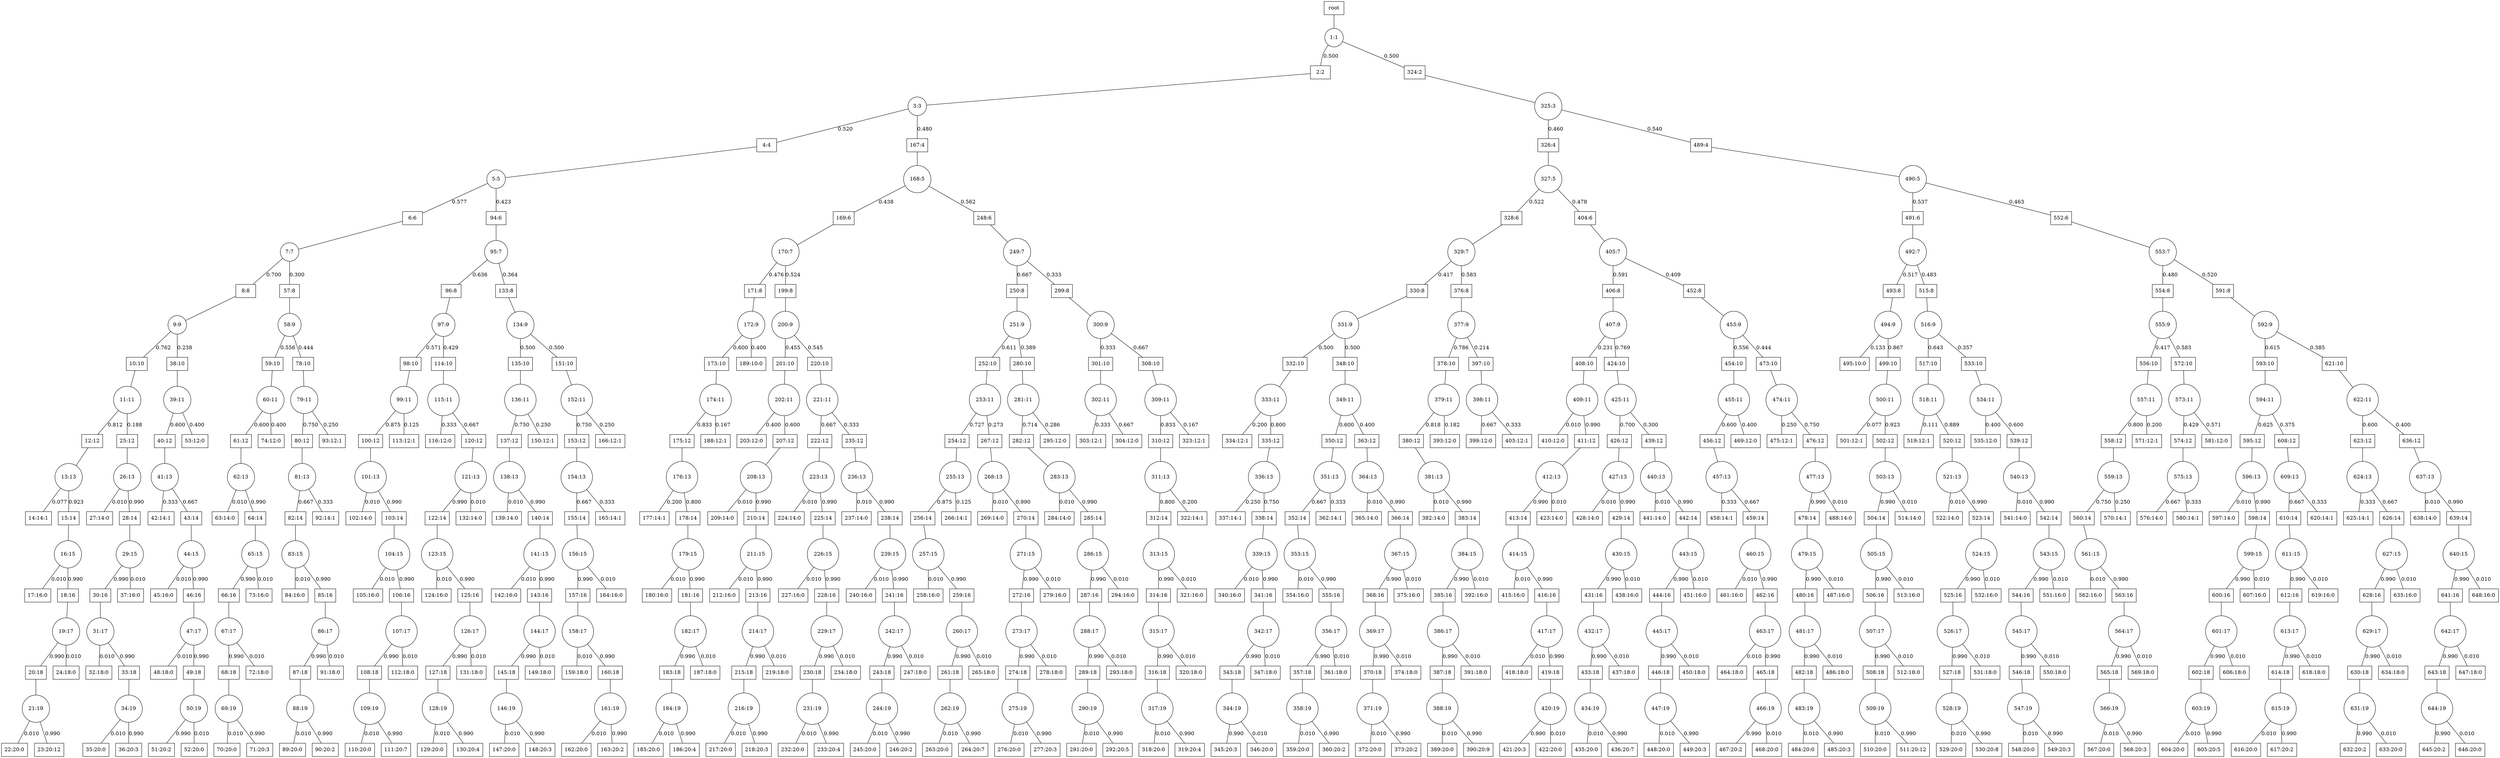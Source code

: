 graph G {
splines=true;
0 [shape=box, label = "root" ]
0--1;
1 [shape=circle, label="1:1"]
1--2[label = 0.500, labelangle=110];
2 [shape=box, label="2:2"]
2--3;
3 [shape=circle, label="3:3"]
3--4[label = 0.520, labelangle=110];
4 [shape=box, label="4:4"]
4--5;
5 [shape=circle, label="5:5"]
5--6[label = 0.577, labelangle=110];
6 [shape=box, label="6:6"]
6--7;
7 [shape=circle, label="7:7"]
7--8[label = 0.700, labelangle=110];
8 [shape=box, label="8:8"]
8--9;
9 [shape=circle, label="9:9"]
9--10[label = 0.762, labelangle=110];
10 [shape=box, label="10:10"]
10--11;
11 [shape=circle, label="11:11"]
11--12[label = 0.812, labelangle=110];
12 [shape=box, label="12:12"]
12--13;
13 [shape=circle, label="13:13"]
13--14[label = 0.077, labelangle=110];
14 [shape=box, label="14:14:1"]
13--15[label = 0.923, labelangle=110];
15 [shape=box, label="15:14"]
15--16;
16 [shape=circle, label="16:15"]
16--17[label = 0.010, labelangle=110];
17 [shape=box, label="17:16:0"]
16--18[label = 0.990, labelangle=110];
18 [shape=box, label="18:16"]
18--19;
19 [shape=circle, label="19:17"]
19--20[label = 0.990, labelangle=110];
20 [shape=box, label="20:18"]
20--21;
21 [shape=circle, label="21:19"]
21--22[label = 0.010, labelangle=110];
22 [shape=box, label="22:20:0"]
21--23[label = 0.990, labelangle=110];
23 [shape=box, label="23:20:12"]
19--24[label = 0.010, labelangle=110];
24 [shape=box, label="24:18:0"]
11--25[label = 0.188, labelangle=110];
25 [shape=box, label="25:12"]
25--26;
26 [shape=circle, label="26:13"]
26--27[label = 0.010, labelangle=110];
27 [shape=box, label="27:14:0"]
26--28[label = 0.990, labelangle=110];
28 [shape=box, label="28:14"]
28--29;
29 [shape=circle, label="29:15"]
29--30[label = 0.990, labelangle=110];
30 [shape=box, label="30:16"]
30--31;
31 [shape=circle, label="31:17"]
31--32[label = 0.010, labelangle=110];
32 [shape=box, label="32:18:0"]
31--33[label = 0.990, labelangle=110];
33 [shape=box, label="33:18"]
33--34;
34 [shape=circle, label="34:19"]
34--35[label = 0.010, labelangle=110];
35 [shape=box, label="35:20:0"]
34--36[label = 0.990, labelangle=110];
36 [shape=box, label="36:20:3"]
29--37[label = 0.010, labelangle=110];
37 [shape=box, label="37:16:0"]
9--38[label = 0.238, labelangle=110];
38 [shape=box, label="38:10"]
38--39;
39 [shape=circle, label="39:11"]
39--40[label = 0.600, labelangle=110];
40 [shape=box, label="40:12"]
40--41;
41 [shape=circle, label="41:13"]
41--42[label = 0.333, labelangle=110];
42 [shape=box, label="42:14:1"]
41--43[label = 0.667, labelangle=110];
43 [shape=box, label="43:14"]
43--44;
44 [shape=circle, label="44:15"]
44--45[label = 0.010, labelangle=110];
45 [shape=box, label="45:16:0"]
44--46[label = 0.990, labelangle=110];
46 [shape=box, label="46:16"]
46--47;
47 [shape=circle, label="47:17"]
47--48[label = 0.010, labelangle=110];
48 [shape=box, label="48:18:0"]
47--49[label = 0.990, labelangle=110];
49 [shape=box, label="49:18"]
49--50;
50 [shape=circle, label="50:19"]
50--51[label = 0.990, labelangle=110];
51 [shape=box, label="51:20:2"]
50--52[label = 0.010, labelangle=110];
52 [shape=box, label="52:20:0"]
39--53[label = 0.400, labelangle=110];
53 [shape=box, label="53:12:0"]
7--57[label = 0.300, labelangle=110];
57 [shape=box, label="57:8"]
57--58;
58 [shape=circle, label="58:9"]
58--59[label = 0.556, labelangle=110];
59 [shape=box, label="59:10"]
59--60;
60 [shape=circle, label="60:11"]
60--61[label = 0.600, labelangle=110];
61 [shape=box, label="61:12"]
61--62;
62 [shape=circle, label="62:13"]
62--63[label = 0.010, labelangle=110];
63 [shape=box, label="63:14:0"]
62--64[label = 0.990, labelangle=110];
64 [shape=box, label="64:14"]
64--65;
65 [shape=circle, label="65:15"]
65--66[label = 0.990, labelangle=110];
66 [shape=box, label="66:16"]
66--67;
67 [shape=circle, label="67:17"]
67--68[label = 0.990, labelangle=110];
68 [shape=box, label="68:18"]
68--69;
69 [shape=circle, label="69:19"]
69--70[label = 0.010, labelangle=110];
70 [shape=box, label="70:20:0"]
69--71[label = 0.990, labelangle=110];
71 [shape=box, label="71:20:3"]
67--72[label = 0.010, labelangle=110];
72 [shape=box, label="72:18:0"]
65--73[label = 0.010, labelangle=110];
73 [shape=box, label="73:16:0"]
60--74[label = 0.400, labelangle=110];
74 [shape=box, label="74:12:0"]
58--78[label = 0.444, labelangle=110];
78 [shape=box, label="78:10"]
78--79;
79 [shape=circle, label="79:11"]
79--80[label = 0.750, labelangle=110];
80 [shape=box, label="80:12"]
80--81;
81 [shape=circle, label="81:13"]
81--82[label = 0.667, labelangle=110];
82 [shape=box, label="82:14"]
82--83;
83 [shape=circle, label="83:15"]
83--84[label = 0.010, labelangle=110];
84 [shape=box, label="84:16:0"]
83--85[label = 0.990, labelangle=110];
85 [shape=box, label="85:16"]
85--86;
86 [shape=circle, label="86:17"]
86--87[label = 0.990, labelangle=110];
87 [shape=box, label="87:18"]
87--88;
88 [shape=circle, label="88:19"]
88--89[label = 0.010, labelangle=110];
89 [shape=box, label="89:20:0"]
88--90[label = 0.990, labelangle=110];
90 [shape=box, label="90:20:2"]
86--91[label = 0.010, labelangle=110];
91 [shape=box, label="91:18:0"]
81--92[label = 0.333, labelangle=110];
92 [shape=box, label="92:14:1"]
79--93[label = 0.250, labelangle=110];
93 [shape=box, label="93:12:1"]
5--94[label = 0.423, labelangle=110];
94 [shape=box, label="94:6"]
94--95;
95 [shape=circle, label="95:7"]
95--96[label = 0.636, labelangle=110];
96 [shape=box, label="96:8"]
96--97;
97 [shape=circle, label="97:9"]
97--98[label = 0.571, labelangle=110];
98 [shape=box, label="98:10"]
98--99;
99 [shape=circle, label="99:11"]
99--100[label = 0.875, labelangle=110];
100 [shape=box, label="100:12"]
100--101;
101 [shape=circle, label="101:13"]
101--102[label = 0.010, labelangle=110];
102 [shape=box, label="102:14:0"]
101--103[label = 0.990, labelangle=110];
103 [shape=box, label="103:14"]
103--104;
104 [shape=circle, label="104:15"]
104--105[label = 0.010, labelangle=110];
105 [shape=box, label="105:16:0"]
104--106[label = 0.990, labelangle=110];
106 [shape=box, label="106:16"]
106--107;
107 [shape=circle, label="107:17"]
107--108[label = 0.990, labelangle=110];
108 [shape=box, label="108:18"]
108--109;
109 [shape=circle, label="109:19"]
109--110[label = 0.010, labelangle=110];
110 [shape=box, label="110:20:0"]
109--111[label = 0.990, labelangle=110];
111 [shape=box, label="111:20:7"]
107--112[label = 0.010, labelangle=110];
112 [shape=box, label="112:18:0"]
99--113[label = 0.125, labelangle=110];
113 [shape=box, label="113:12:1"]
97--114[label = 0.429, labelangle=110];
114 [shape=box, label="114:10"]
114--115;
115 [shape=circle, label="115:11"]
115--116[label = 0.333, labelangle=110];
116 [shape=box, label="116:12:0"]
115--120[label = 0.667, labelangle=110];
120 [shape=box, label="120:12"]
120--121;
121 [shape=circle, label="121:13"]
121--122[label = 0.990, labelangle=110];
122 [shape=box, label="122:14"]
122--123;
123 [shape=circle, label="123:15"]
123--124[label = 0.010, labelangle=110];
124 [shape=box, label="124:16:0"]
123--125[label = 0.990, labelangle=110];
125 [shape=box, label="125:16"]
125--126;
126 [shape=circle, label="126:17"]
126--127[label = 0.990, labelangle=110];
127 [shape=box, label="127:18"]
127--128;
128 [shape=circle, label="128:19"]
128--129[label = 0.010, labelangle=110];
129 [shape=box, label="129:20:0"]
128--130[label = 0.990, labelangle=110];
130 [shape=box, label="130:20:4"]
126--131[label = 0.010, labelangle=110];
131 [shape=box, label="131:18:0"]
121--132[label = 0.010, labelangle=110];
132 [shape=box, label="132:14:0"]
95--133[label = 0.364, labelangle=110];
133 [shape=box, label="133:8"]
133--134;
134 [shape=circle, label="134:9"]
134--135[label = 0.500, labelangle=110];
135 [shape=box, label="135:10"]
135--136;
136 [shape=circle, label="136:11"]
136--137[label = 0.750, labelangle=110];
137 [shape=box, label="137:12"]
137--138;
138 [shape=circle, label="138:13"]
138--139[label = 0.010, labelangle=110];
139 [shape=box, label="139:14:0"]
138--140[label = 0.990, labelangle=110];
140 [shape=box, label="140:14"]
140--141;
141 [shape=circle, label="141:15"]
141--142[label = 0.010, labelangle=110];
142 [shape=box, label="142:16:0"]
141--143[label = 0.990, labelangle=110];
143 [shape=box, label="143:16"]
143--144;
144 [shape=circle, label="144:17"]
144--145[label = 0.990, labelangle=110];
145 [shape=box, label="145:18"]
145--146;
146 [shape=circle, label="146:19"]
146--147[label = 0.010, labelangle=110];
147 [shape=box, label="147:20:0"]
146--148[label = 0.990, labelangle=110];
148 [shape=box, label="148:20:3"]
144--149[label = 0.010, labelangle=110];
149 [shape=box, label="149:18:0"]
136--150[label = 0.250, labelangle=110];
150 [shape=box, label="150:12:1"]
134--151[label = 0.500, labelangle=110];
151 [shape=box, label="151:10"]
151--152;
152 [shape=circle, label="152:11"]
152--153[label = 0.750, labelangle=110];
153 [shape=box, label="153:12"]
153--154;
154 [shape=circle, label="154:13"]
154--155[label = 0.667, labelangle=110];
155 [shape=box, label="155:14"]
155--156;
156 [shape=circle, label="156:15"]
156--157[label = 0.990, labelangle=110];
157 [shape=box, label="157:16"]
157--158;
158 [shape=circle, label="158:17"]
158--159[label = 0.010, labelangle=110];
159 [shape=box, label="159:18:0"]
158--160[label = 0.990, labelangle=110];
160 [shape=box, label="160:18"]
160--161;
161 [shape=circle, label="161:19"]
161--162[label = 0.010, labelangle=110];
162 [shape=box, label="162:20:0"]
161--163[label = 0.990, labelangle=110];
163 [shape=box, label="163:20:2"]
156--164[label = 0.010, labelangle=110];
164 [shape=box, label="164:16:0"]
154--165[label = 0.333, labelangle=110];
165 [shape=box, label="165:14:1"]
152--166[label = 0.250, labelangle=110];
166 [shape=box, label="166:12:1"]
3--167[label = 0.480, labelangle=110];
167 [shape=box, label="167:4"]
167--168;
168 [shape=circle, label="168:5"]
168--169[label = 0.438, labelangle=110];
169 [shape=box, label="169:6"]
169--170;
170 [shape=circle, label="170:7"]
170--171[label = 0.476, labelangle=110];
171 [shape=box, label="171:8"]
171--172;
172 [shape=circle, label="172:9"]
172--173[label = 0.600, labelangle=110];
173 [shape=box, label="173:10"]
173--174;
174 [shape=circle, label="174:11"]
174--175[label = 0.833, labelangle=110];
175 [shape=box, label="175:12"]
175--176;
176 [shape=circle, label="176:13"]
176--177[label = 0.200, labelangle=110];
177 [shape=box, label="177:14:1"]
176--178[label = 0.800, labelangle=110];
178 [shape=box, label="178:14"]
178--179;
179 [shape=circle, label="179:15"]
179--180[label = 0.010, labelangle=110];
180 [shape=box, label="180:16:0"]
179--181[label = 0.990, labelangle=110];
181 [shape=box, label="181:16"]
181--182;
182 [shape=circle, label="182:17"]
182--183[label = 0.990, labelangle=110];
183 [shape=box, label="183:18"]
183--184;
184 [shape=circle, label="184:19"]
184--185[label = 0.010, labelangle=110];
185 [shape=box, label="185:20:0"]
184--186[label = 0.990, labelangle=110];
186 [shape=box, label="186:20:4"]
182--187[label = 0.010, labelangle=110];
187 [shape=box, label="187:18:0"]
174--188[label = 0.167, labelangle=110];
188 [shape=box, label="188:12:1"]
172--189[label = 0.400, labelangle=110];
189 [shape=box, label="189:10:0"]
170--199[label = 0.524, labelangle=110];
199 [shape=box, label="199:8"]
199--200;
200 [shape=circle, label="200:9"]
200--201[label = 0.455, labelangle=110];
201 [shape=box, label="201:10"]
201--202;
202 [shape=circle, label="202:11"]
202--203[label = 0.400, labelangle=110];
203 [shape=box, label="203:12:0"]
202--207[label = 0.600, labelangle=110];
207 [shape=box, label="207:12"]
207--208;
208 [shape=circle, label="208:13"]
208--209[label = 0.010, labelangle=110];
209 [shape=box, label="209:14:0"]
208--210[label = 0.990, labelangle=110];
210 [shape=box, label="210:14"]
210--211;
211 [shape=circle, label="211:15"]
211--212[label = 0.010, labelangle=110];
212 [shape=box, label="212:16:0"]
211--213[label = 0.990, labelangle=110];
213 [shape=box, label="213:16"]
213--214;
214 [shape=circle, label="214:17"]
214--215[label = 0.990, labelangle=110];
215 [shape=box, label="215:18"]
215--216;
216 [shape=circle, label="216:19"]
216--217[label = 0.010, labelangle=110];
217 [shape=box, label="217:20:0"]
216--218[label = 0.990, labelangle=110];
218 [shape=box, label="218:20:3"]
214--219[label = 0.010, labelangle=110];
219 [shape=box, label="219:18:0"]
200--220[label = 0.545, labelangle=110];
220 [shape=box, label="220:10"]
220--221;
221 [shape=circle, label="221:11"]
221--222[label = 0.667, labelangle=110];
222 [shape=box, label="222:12"]
222--223;
223 [shape=circle, label="223:13"]
223--224[label = 0.010, labelangle=110];
224 [shape=box, label="224:14:0"]
223--225[label = 0.990, labelangle=110];
225 [shape=box, label="225:14"]
225--226;
226 [shape=circle, label="226:15"]
226--227[label = 0.010, labelangle=110];
227 [shape=box, label="227:16:0"]
226--228[label = 0.990, labelangle=110];
228 [shape=box, label="228:16"]
228--229;
229 [shape=circle, label="229:17"]
229--230[label = 0.990, labelangle=110];
230 [shape=box, label="230:18"]
230--231;
231 [shape=circle, label="231:19"]
231--232[label = 0.010, labelangle=110];
232 [shape=box, label="232:20:0"]
231--233[label = 0.990, labelangle=110];
233 [shape=box, label="233:20:4"]
229--234[label = 0.010, labelangle=110];
234 [shape=box, label="234:18:0"]
221--235[label = 0.333, labelangle=110];
235 [shape=box, label="235:12"]
235--236;
236 [shape=circle, label="236:13"]
236--237[label = 0.010, labelangle=110];
237 [shape=box, label="237:14:0"]
236--238[label = 0.990, labelangle=110];
238 [shape=box, label="238:14"]
238--239;
239 [shape=circle, label="239:15"]
239--240[label = 0.010, labelangle=110];
240 [shape=box, label="240:16:0"]
239--241[label = 0.990, labelangle=110];
241 [shape=box, label="241:16"]
241--242;
242 [shape=circle, label="242:17"]
242--243[label = 0.990, labelangle=110];
243 [shape=box, label="243:18"]
243--244;
244 [shape=circle, label="244:19"]
244--245[label = 0.010, labelangle=110];
245 [shape=box, label="245:20:0"]
244--246[label = 0.990, labelangle=110];
246 [shape=box, label="246:20:2"]
242--247[label = 0.010, labelangle=110];
247 [shape=box, label="247:18:0"]
168--248[label = 0.562, labelangle=110];
248 [shape=box, label="248:6"]
248--249;
249 [shape=circle, label="249:7"]
249--250[label = 0.667, labelangle=110];
250 [shape=box, label="250:8"]
250--251;
251 [shape=circle, label="251:9"]
251--252[label = 0.611, labelangle=110];
252 [shape=box, label="252:10"]
252--253;
253 [shape=circle, label="253:11"]
253--254[label = 0.727, labelangle=110];
254 [shape=box, label="254:12"]
254--255;
255 [shape=circle, label="255:13"]
255--256[label = 0.875, labelangle=110];
256 [shape=box, label="256:14"]
256--257;
257 [shape=circle, label="257:15"]
257--258[label = 0.010, labelangle=110];
258 [shape=box, label="258:16:0"]
257--259[label = 0.990, labelangle=110];
259 [shape=box, label="259:16"]
259--260;
260 [shape=circle, label="260:17"]
260--261[label = 0.990, labelangle=110];
261 [shape=box, label="261:18"]
261--262;
262 [shape=circle, label="262:19"]
262--263[label = 0.010, labelangle=110];
263 [shape=box, label="263:20:0"]
262--264[label = 0.990, labelangle=110];
264 [shape=box, label="264:20:7"]
260--265[label = 0.010, labelangle=110];
265 [shape=box, label="265:18:0"]
255--266[label = 0.125, labelangle=110];
266 [shape=box, label="266:14:1"]
253--267[label = 0.273, labelangle=110];
267 [shape=box, label="267:12"]
267--268;
268 [shape=circle, label="268:13"]
268--269[label = 0.010, labelangle=110];
269 [shape=box, label="269:14:0"]
268--270[label = 0.990, labelangle=110];
270 [shape=box, label="270:14"]
270--271;
271 [shape=circle, label="271:15"]
271--272[label = 0.990, labelangle=110];
272 [shape=box, label="272:16"]
272--273;
273 [shape=circle, label="273:17"]
273--274[label = 0.990, labelangle=110];
274 [shape=box, label="274:18"]
274--275;
275 [shape=circle, label="275:19"]
275--276[label = 0.010, labelangle=110];
276 [shape=box, label="276:20:0"]
275--277[label = 0.990, labelangle=110];
277 [shape=box, label="277:20:3"]
273--278[label = 0.010, labelangle=110];
278 [shape=box, label="278:18:0"]
271--279[label = 0.010, labelangle=110];
279 [shape=box, label="279:16:0"]
251--280[label = 0.389, labelangle=110];
280 [shape=box, label="280:10"]
280--281;
281 [shape=circle, label="281:11"]
281--282[label = 0.714, labelangle=110];
282 [shape=box, label="282:12"]
282--283;
283 [shape=circle, label="283:13"]
283--284[label = 0.010, labelangle=110];
284 [shape=box, label="284:14:0"]
283--285[label = 0.990, labelangle=110];
285 [shape=box, label="285:14"]
285--286;
286 [shape=circle, label="286:15"]
286--287[label = 0.990, labelangle=110];
287 [shape=box, label="287:16"]
287--288;
288 [shape=circle, label="288:17"]
288--289[label = 0.990, labelangle=110];
289 [shape=box, label="289:18"]
289--290;
290 [shape=circle, label="290:19"]
290--291[label = 0.010, labelangle=110];
291 [shape=box, label="291:20:0"]
290--292[label = 0.990, labelangle=110];
292 [shape=box, label="292:20:5"]
288--293[label = 0.010, labelangle=110];
293 [shape=box, label="293:18:0"]
286--294[label = 0.010, labelangle=110];
294 [shape=box, label="294:16:0"]
281--295[label = 0.286, labelangle=110];
295 [shape=box, label="295:12:0"]
249--299[label = 0.333, labelangle=110];
299 [shape=box, label="299:8"]
299--300;
300 [shape=circle, label="300:9"]
300--301[label = 0.333, labelangle=110];
301 [shape=box, label="301:10"]
301--302;
302 [shape=circle, label="302:11"]
302--303[label = 0.333, labelangle=110];
303 [shape=box, label="303:12:1"]
302--304[label = 0.667, labelangle=110];
304 [shape=box, label="304:12:0"]
300--308[label = 0.667, labelangle=110];
308 [shape=box, label="308:10"]
308--309;
309 [shape=circle, label="309:11"]
309--310[label = 0.833, labelangle=110];
310 [shape=box, label="310:12"]
310--311;
311 [shape=circle, label="311:13"]
311--312[label = 0.800, labelangle=110];
312 [shape=box, label="312:14"]
312--313;
313 [shape=circle, label="313:15"]
313--314[label = 0.990, labelangle=110];
314 [shape=box, label="314:16"]
314--315;
315 [shape=circle, label="315:17"]
315--316[label = 0.990, labelangle=110];
316 [shape=box, label="316:18"]
316--317;
317 [shape=circle, label="317:19"]
317--318[label = 0.010, labelangle=110];
318 [shape=box, label="318:20:0"]
317--319[label = 0.990, labelangle=110];
319 [shape=box, label="319:20:4"]
315--320[label = 0.010, labelangle=110];
320 [shape=box, label="320:18:0"]
313--321[label = 0.010, labelangle=110];
321 [shape=box, label="321:16:0"]
311--322[label = 0.200, labelangle=110];
322 [shape=box, label="322:14:1"]
309--323[label = 0.167, labelangle=110];
323 [shape=box, label="323:12:1"]
1--324[label = 0.500, labelangle=110];
324 [shape=box, label="324:2"]
324--325;
325 [shape=circle, label="325:3"]
325--326[label = 0.460, labelangle=110];
326 [shape=box, label="326:4"]
326--327;
327 [shape=circle, label="327:5"]
327--328[label = 0.522, labelangle=110];
328 [shape=box, label="328:6"]
328--329;
329 [shape=circle, label="329:7"]
329--330[label = 0.417, labelangle=110];
330 [shape=box, label="330:8"]
330--331;
331 [shape=circle, label="331:9"]
331--332[label = 0.500, labelangle=110];
332 [shape=box, label="332:10"]
332--333;
333 [shape=circle, label="333:11"]
333--334[label = 0.200, labelangle=110];
334 [shape=box, label="334:12:1"]
333--335[label = 0.800, labelangle=110];
335 [shape=box, label="335:12"]
335--336;
336 [shape=circle, label="336:13"]
336--337[label = 0.250, labelangle=110];
337 [shape=box, label="337:14:1"]
336--338[label = 0.750, labelangle=110];
338 [shape=box, label="338:14"]
338--339;
339 [shape=circle, label="339:15"]
339--340[label = 0.010, labelangle=110];
340 [shape=box, label="340:16:0"]
339--341[label = 0.990, labelangle=110];
341 [shape=box, label="341:16"]
341--342;
342 [shape=circle, label="342:17"]
342--343[label = 0.990, labelangle=110];
343 [shape=box, label="343:18"]
343--344;
344 [shape=circle, label="344:19"]
344--345[label = 0.990, labelangle=110];
345 [shape=box, label="345:20:3"]
344--346[label = 0.010, labelangle=110];
346 [shape=box, label="346:20:0"]
342--347[label = 0.010, labelangle=110];
347 [shape=box, label="347:18:0"]
331--348[label = 0.500, labelangle=110];
348 [shape=box, label="348:10"]
348--349;
349 [shape=circle, label="349:11"]
349--350[label = 0.600, labelangle=110];
350 [shape=box, label="350:12"]
350--351;
351 [shape=circle, label="351:13"]
351--352[label = 0.667, labelangle=110];
352 [shape=box, label="352:14"]
352--353;
353 [shape=circle, label="353:15"]
353--354[label = 0.010, labelangle=110];
354 [shape=box, label="354:16:0"]
353--355[label = 0.990, labelangle=110];
355 [shape=box, label="355:16"]
355--356;
356 [shape=circle, label="356:17"]
356--357[label = 0.990, labelangle=110];
357 [shape=box, label="357:18"]
357--358;
358 [shape=circle, label="358:19"]
358--359[label = 0.010, labelangle=110];
359 [shape=box, label="359:20:0"]
358--360[label = 0.990, labelangle=110];
360 [shape=box, label="360:20:2"]
356--361[label = 0.010, labelangle=110];
361 [shape=box, label="361:18:0"]
351--362[label = 0.333, labelangle=110];
362 [shape=box, label="362:14:1"]
349--363[label = 0.400, labelangle=110];
363 [shape=box, label="363:12"]
363--364;
364 [shape=circle, label="364:13"]
364--365[label = 0.010, labelangle=110];
365 [shape=box, label="365:14:0"]
364--366[label = 0.990, labelangle=110];
366 [shape=box, label="366:14"]
366--367;
367 [shape=circle, label="367:15"]
367--368[label = 0.990, labelangle=110];
368 [shape=box, label="368:16"]
368--369;
369 [shape=circle, label="369:17"]
369--370[label = 0.990, labelangle=110];
370 [shape=box, label="370:18"]
370--371;
371 [shape=circle, label="371:19"]
371--372[label = 0.010, labelangle=110];
372 [shape=box, label="372:20:0"]
371--373[label = 0.990, labelangle=110];
373 [shape=box, label="373:20:2"]
369--374[label = 0.010, labelangle=110];
374 [shape=box, label="374:18:0"]
367--375[label = 0.010, labelangle=110];
375 [shape=box, label="375:16:0"]
329--376[label = 0.583, labelangle=110];
376 [shape=box, label="376:8"]
376--377;
377 [shape=circle, label="377:9"]
377--378[label = 0.786, labelangle=110];
378 [shape=box, label="378:10"]
378--379;
379 [shape=circle, label="379:11"]
379--380[label = 0.818, labelangle=110];
380 [shape=box, label="380:12"]
380--381;
381 [shape=circle, label="381:13"]
381--382[label = 0.010, labelangle=110];
382 [shape=box, label="382:14:0"]
381--383[label = 0.990, labelangle=110];
383 [shape=box, label="383:14"]
383--384;
384 [shape=circle, label="384:15"]
384--385[label = 0.990, labelangle=110];
385 [shape=box, label="385:16"]
385--386;
386 [shape=circle, label="386:17"]
386--387[label = 0.990, labelangle=110];
387 [shape=box, label="387:18"]
387--388;
388 [shape=circle, label="388:19"]
388--389[label = 0.010, labelangle=110];
389 [shape=box, label="389:20:0"]
388--390[label = 0.990, labelangle=110];
390 [shape=box, label="390:20:9"]
386--391[label = 0.010, labelangle=110];
391 [shape=box, label="391:18:0"]
384--392[label = 0.010, labelangle=110];
392 [shape=box, label="392:16:0"]
379--393[label = 0.182, labelangle=110];
393 [shape=box, label="393:12:0"]
377--397[label = 0.214, labelangle=110];
397 [shape=box, label="397:10"]
397--398;
398 [shape=circle, label="398:11"]
398--399[label = 0.667, labelangle=110];
399 [shape=box, label="399:12:0"]
398--403[label = 0.333, labelangle=110];
403 [shape=box, label="403:12:1"]
327--404[label = 0.478, labelangle=110];
404 [shape=box, label="404:6"]
404--405;
405 [shape=circle, label="405:7"]
405--406[label = 0.591, labelangle=110];
406 [shape=box, label="406:8"]
406--407;
407 [shape=circle, label="407:9"]
407--408[label = 0.231, labelangle=110];
408 [shape=box, label="408:10"]
408--409;
409 [shape=circle, label="409:11"]
409--410[label = 0.010, labelangle=110];
410 [shape=box, label="410:12:0"]
409--411[label = 0.990, labelangle=110];
411 [shape=box, label="411:12"]
411--412;
412 [shape=circle, label="412:13"]
412--413[label = 0.990, labelangle=110];
413 [shape=box, label="413:14"]
413--414;
414 [shape=circle, label="414:15"]
414--415[label = 0.010, labelangle=110];
415 [shape=box, label="415:16:0"]
414--416[label = 0.990, labelangle=110];
416 [shape=box, label="416:16"]
416--417;
417 [shape=circle, label="417:17"]
417--418[label = 0.010, labelangle=110];
418 [shape=box, label="418:18:0"]
417--419[label = 0.990, labelangle=110];
419 [shape=box, label="419:18"]
419--420;
420 [shape=circle, label="420:19"]
420--421[label = 0.990, labelangle=110];
421 [shape=box, label="421:20:3"]
420--422[label = 0.010, labelangle=110];
422 [shape=box, label="422:20:0"]
412--423[label = 0.010, labelangle=110];
423 [shape=box, label="423:14:0"]
407--424[label = 0.769, labelangle=110];
424 [shape=box, label="424:10"]
424--425;
425 [shape=circle, label="425:11"]
425--426[label = 0.700, labelangle=110];
426 [shape=box, label="426:12"]
426--427;
427 [shape=circle, label="427:13"]
427--428[label = 0.010, labelangle=110];
428 [shape=box, label="428:14:0"]
427--429[label = 0.990, labelangle=110];
429 [shape=box, label="429:14"]
429--430;
430 [shape=circle, label="430:15"]
430--431[label = 0.990, labelangle=110];
431 [shape=box, label="431:16"]
431--432;
432 [shape=circle, label="432:17"]
432--433[label = 0.990, labelangle=110];
433 [shape=box, label="433:18"]
433--434;
434 [shape=circle, label="434:19"]
434--435[label = 0.010, labelangle=110];
435 [shape=box, label="435:20:0"]
434--436[label = 0.990, labelangle=110];
436 [shape=box, label="436:20:7"]
432--437[label = 0.010, labelangle=110];
437 [shape=box, label="437:18:0"]
430--438[label = 0.010, labelangle=110];
438 [shape=box, label="438:16:0"]
425--439[label = 0.300, labelangle=110];
439 [shape=box, label="439:12"]
439--440;
440 [shape=circle, label="440:13"]
440--441[label = 0.010, labelangle=110];
441 [shape=box, label="441:14:0"]
440--442[label = 0.990, labelangle=110];
442 [shape=box, label="442:14"]
442--443;
443 [shape=circle, label="443:15"]
443--444[label = 0.990, labelangle=110];
444 [shape=box, label="444:16"]
444--445;
445 [shape=circle, label="445:17"]
445--446[label = 0.990, labelangle=110];
446 [shape=box, label="446:18"]
446--447;
447 [shape=circle, label="447:19"]
447--448[label = 0.010, labelangle=110];
448 [shape=box, label="448:20:0"]
447--449[label = 0.990, labelangle=110];
449 [shape=box, label="449:20:3"]
445--450[label = 0.010, labelangle=110];
450 [shape=box, label="450:18:0"]
443--451[label = 0.010, labelangle=110];
451 [shape=box, label="451:16:0"]
405--452[label = 0.409, labelangle=110];
452 [shape=box, label="452:8"]
452--453;
453 [shape=circle, label="453:9"]
453--454[label = 0.556, labelangle=110];
454 [shape=box, label="454:10"]
454--455;
455 [shape=circle, label="455:11"]
455--456[label = 0.600, labelangle=110];
456 [shape=box, label="456:12"]
456--457;
457 [shape=circle, label="457:13"]
457--458[label = 0.333, labelangle=110];
458 [shape=box, label="458:14:1"]
457--459[label = 0.667, labelangle=110];
459 [shape=box, label="459:14"]
459--460;
460 [shape=circle, label="460:15"]
460--461[label = 0.010, labelangle=110];
461 [shape=box, label="461:16:0"]
460--462[label = 0.990, labelangle=110];
462 [shape=box, label="462:16"]
462--463;
463 [shape=circle, label="463:17"]
463--464[label = 0.010, labelangle=110];
464 [shape=box, label="464:18:0"]
463--465[label = 0.990, labelangle=110];
465 [shape=box, label="465:18"]
465--466;
466 [shape=circle, label="466:19"]
466--467[label = 0.990, labelangle=110];
467 [shape=box, label="467:20:2"]
466--468[label = 0.010, labelangle=110];
468 [shape=box, label="468:20:0"]
455--469[label = 0.400, labelangle=110];
469 [shape=box, label="469:12:0"]
453--473[label = 0.444, labelangle=110];
473 [shape=box, label="473:10"]
473--474;
474 [shape=circle, label="474:11"]
474--475[label = 0.250, labelangle=110];
475 [shape=box, label="475:12:1"]
474--476[label = 0.750, labelangle=110];
476 [shape=box, label="476:12"]
476--477;
477 [shape=circle, label="477:13"]
477--478[label = 0.990, labelangle=110];
478 [shape=box, label="478:14"]
478--479;
479 [shape=circle, label="479:15"]
479--480[label = 0.990, labelangle=110];
480 [shape=box, label="480:16"]
480--481;
481 [shape=circle, label="481:17"]
481--482[label = 0.990, labelangle=110];
482 [shape=box, label="482:18"]
482--483;
483 [shape=circle, label="483:19"]
483--484[label = 0.010, labelangle=110];
484 [shape=box, label="484:20:0"]
483--485[label = 0.990, labelangle=110];
485 [shape=box, label="485:20:3"]
481--486[label = 0.010, labelangle=110];
486 [shape=box, label="486:18:0"]
479--487[label = 0.010, labelangle=110];
487 [shape=box, label="487:16:0"]
477--488[label = 0.010, labelangle=110];
488 [shape=box, label="488:14:0"]
325--489[label = 0.540, labelangle=110];
489 [shape=box, label="489:4"]
489--490;
490 [shape=circle, label="490:5"]
490--491[label = 0.537, labelangle=110];
491 [shape=box, label="491:6"]
491--492;
492 [shape=circle, label="492:7"]
492--493[label = 0.517, labelangle=110];
493 [shape=box, label="493:8"]
493--494;
494 [shape=circle, label="494:9"]
494--495[label = 0.133, labelangle=110];
495 [shape=box, label="495:10:0"]
494--499[label = 0.867, labelangle=110];
499 [shape=box, label="499:10"]
499--500;
500 [shape=circle, label="500:11"]
500--501[label = 0.077, labelangle=110];
501 [shape=box, label="501:12:1"]
500--502[label = 0.923, labelangle=110];
502 [shape=box, label="502:12"]
502--503;
503 [shape=circle, label="503:13"]
503--504[label = 0.990, labelangle=110];
504 [shape=box, label="504:14"]
504--505;
505 [shape=circle, label="505:15"]
505--506[label = 0.990, labelangle=110];
506 [shape=box, label="506:16"]
506--507;
507 [shape=circle, label="507:17"]
507--508[label = 0.990, labelangle=110];
508 [shape=box, label="508:18"]
508--509;
509 [shape=circle, label="509:19"]
509--510[label = 0.010, labelangle=110];
510 [shape=box, label="510:20:0"]
509--511[label = 0.990, labelangle=110];
511 [shape=box, label="511:20:12"]
507--512[label = 0.010, labelangle=110];
512 [shape=box, label="512:18:0"]
505--513[label = 0.010, labelangle=110];
513 [shape=box, label="513:16:0"]
503--514[label = 0.010, labelangle=110];
514 [shape=box, label="514:14:0"]
492--515[label = 0.483, labelangle=110];
515 [shape=box, label="515:8"]
515--516;
516 [shape=circle, label="516:9"]
516--517[label = 0.643, labelangle=110];
517 [shape=box, label="517:10"]
517--518;
518 [shape=circle, label="518:11"]
518--519[label = 0.111, labelangle=110];
519 [shape=box, label="519:12:1"]
518--520[label = 0.889, labelangle=110];
520 [shape=box, label="520:12"]
520--521;
521 [shape=circle, label="521:13"]
521--522[label = 0.010, labelangle=110];
522 [shape=box, label="522:14:0"]
521--523[label = 0.990, labelangle=110];
523 [shape=box, label="523:14"]
523--524;
524 [shape=circle, label="524:15"]
524--525[label = 0.990, labelangle=110];
525 [shape=box, label="525:16"]
525--526;
526 [shape=circle, label="526:17"]
526--527[label = 0.990, labelangle=110];
527 [shape=box, label="527:18"]
527--528;
528 [shape=circle, label="528:19"]
528--529[label = 0.010, labelangle=110];
529 [shape=box, label="529:20:0"]
528--530[label = 0.990, labelangle=110];
530 [shape=box, label="530:20:8"]
526--531[label = 0.010, labelangle=110];
531 [shape=box, label="531:18:0"]
524--532[label = 0.010, labelangle=110];
532 [shape=box, label="532:16:0"]
516--533[label = 0.357, labelangle=110];
533 [shape=box, label="533:10"]
533--534;
534 [shape=circle, label="534:11"]
534--535[label = 0.400, labelangle=110];
535 [shape=box, label="535:12:0"]
534--539[label = 0.600, labelangle=110];
539 [shape=box, label="539:12"]
539--540;
540 [shape=circle, label="540:13"]
540--541[label = 0.010, labelangle=110];
541 [shape=box, label="541:14:0"]
540--542[label = 0.990, labelangle=110];
542 [shape=box, label="542:14"]
542--543;
543 [shape=circle, label="543:15"]
543--544[label = 0.990, labelangle=110];
544 [shape=box, label="544:16"]
544--545;
545 [shape=circle, label="545:17"]
545--546[label = 0.990, labelangle=110];
546 [shape=box, label="546:18"]
546--547;
547 [shape=circle, label="547:19"]
547--548[label = 0.010, labelangle=110];
548 [shape=box, label="548:20:0"]
547--549[label = 0.990, labelangle=110];
549 [shape=box, label="549:20:3"]
545--550[label = 0.010, labelangle=110];
550 [shape=box, label="550:18:0"]
543--551[label = 0.010, labelangle=110];
551 [shape=box, label="551:16:0"]
490--552[label = 0.463, labelangle=110];
552 [shape=box, label="552:6"]
552--553;
553 [shape=circle, label="553:7"]
553--554[label = 0.480, labelangle=110];
554 [shape=box, label="554:8"]
554--555;
555 [shape=circle, label="555:9"]
555--556[label = 0.417, labelangle=110];
556 [shape=box, label="556:10"]
556--557;
557 [shape=circle, label="557:11"]
557--558[label = 0.800, labelangle=110];
558 [shape=box, label="558:12"]
558--559;
559 [shape=circle, label="559:13"]
559--560[label = 0.750, labelangle=110];
560 [shape=box, label="560:14"]
560--561;
561 [shape=circle, label="561:15"]
561--562[label = 0.010, labelangle=110];
562 [shape=box, label="562:16:0"]
561--563[label = 0.990, labelangle=110];
563 [shape=box, label="563:16"]
563--564;
564 [shape=circle, label="564:17"]
564--565[label = 0.990, labelangle=110];
565 [shape=box, label="565:18"]
565--566;
566 [shape=circle, label="566:19"]
566--567[label = 0.010, labelangle=110];
567 [shape=box, label="567:20:0"]
566--568[label = 0.990, labelangle=110];
568 [shape=box, label="568:20:3"]
564--569[label = 0.010, labelangle=110];
569 [shape=box, label="569:18:0"]
559--570[label = 0.250, labelangle=110];
570 [shape=box, label="570:14:1"]
557--571[label = 0.200, labelangle=110];
571 [shape=box, label="571:12:1"]
555--572[label = 0.583, labelangle=110];
572 [shape=box, label="572:10"]
572--573;
573 [shape=circle, label="573:11"]
573--574[label = 0.429, labelangle=110];
574 [shape=box, label="574:12"]
574--575;
575 [shape=circle, label="575:13"]
575--576[label = 0.667, labelangle=110];
576 [shape=box, label="576:14:0"]
575--580[label = 0.333, labelangle=110];
580 [shape=box, label="580:14:1"]
573--581[label = 0.571, labelangle=110];
581 [shape=box, label="581:12:0"]
553--591[label = 0.520, labelangle=110];
591 [shape=box, label="591:8"]
591--592;
592 [shape=circle, label="592:9"]
592--593[label = 0.615, labelangle=110];
593 [shape=box, label="593:10"]
593--594;
594 [shape=circle, label="594:11"]
594--595[label = 0.625, labelangle=110];
595 [shape=box, label="595:12"]
595--596;
596 [shape=circle, label="596:13"]
596--597[label = 0.010, labelangle=110];
597 [shape=box, label="597:14:0"]
596--598[label = 0.990, labelangle=110];
598 [shape=box, label="598:14"]
598--599;
599 [shape=circle, label="599:15"]
599--600[label = 0.990, labelangle=110];
600 [shape=box, label="600:16"]
600--601;
601 [shape=circle, label="601:17"]
601--602[label = 0.990, labelangle=110];
602 [shape=box, label="602:18"]
602--603;
603 [shape=circle, label="603:19"]
603--604[label = 0.010, labelangle=110];
604 [shape=box, label="604:20:0"]
603--605[label = 0.990, labelangle=110];
605 [shape=box, label="605:20:5"]
601--606[label = 0.010, labelangle=110];
606 [shape=box, label="606:18:0"]
599--607[label = 0.010, labelangle=110];
607 [shape=box, label="607:16:0"]
594--608[label = 0.375, labelangle=110];
608 [shape=box, label="608:12"]
608--609;
609 [shape=circle, label="609:13"]
609--610[label = 0.667, labelangle=110];
610 [shape=box, label="610:14"]
610--611;
611 [shape=circle, label="611:15"]
611--612[label = 0.990, labelangle=110];
612 [shape=box, label="612:16"]
612--613;
613 [shape=circle, label="613:17"]
613--614[label = 0.990, labelangle=110];
614 [shape=box, label="614:18"]
614--615;
615 [shape=circle, label="615:19"]
615--616[label = 0.010, labelangle=110];
616 [shape=box, label="616:20:0"]
615--617[label = 0.990, labelangle=110];
617 [shape=box, label="617:20:2"]
613--618[label = 0.010, labelangle=110];
618 [shape=box, label="618:18:0"]
611--619[label = 0.010, labelangle=110];
619 [shape=box, label="619:16:0"]
609--620[label = 0.333, labelangle=110];
620 [shape=box, label="620:14:1"]
592--621[label = 0.385, labelangle=110];
621 [shape=box, label="621:10"]
621--622;
622 [shape=circle, label="622:11"]
622--623[label = 0.600, labelangle=110];
623 [shape=box, label="623:12"]
623--624;
624 [shape=circle, label="624:13"]
624--625[label = 0.333, labelangle=110];
625 [shape=box, label="625:14:1"]
624--626[label = 0.667, labelangle=110];
626 [shape=box, label="626:14"]
626--627;
627 [shape=circle, label="627:15"]
627--628[label = 0.990, labelangle=110];
628 [shape=box, label="628:16"]
628--629;
629 [shape=circle, label="629:17"]
629--630[label = 0.990, labelangle=110];
630 [shape=box, label="630:18"]
630--631;
631 [shape=circle, label="631:19"]
631--632[label = 0.990, labelangle=110];
632 [shape=box, label="632:20:2"]
631--633[label = 0.010, labelangle=110];
633 [shape=box, label="633:20:0"]
629--634[label = 0.010, labelangle=110];
634 [shape=box, label="634:18:0"]
627--635[label = 0.010, labelangle=110];
635 [shape=box, label="635:16:0"]
622--636[label = 0.400, labelangle=110];
636 [shape=box, label="636:12"]
636--637;
637 [shape=circle, label="637:13"]
637--638[label = 0.010, labelangle=110];
638 [shape=box, label="638:14:0"]
637--639[label = 0.990, labelangle=110];
639 [shape=box, label="639:14"]
639--640;
640 [shape=circle, label="640:15"]
640--641[label = 0.990, labelangle=110];
641 [shape=box, label="641:16"]
641--642;
642 [shape=circle, label="642:17"]
642--643[label = 0.990, labelangle=110];
643 [shape=box, label="643:18"]
643--644;
644 [shape=circle, label="644:19"]
644--645[label = 0.990, labelangle=110];
645 [shape=box, label="645:20:2"]
644--646[label = 0.010, labelangle=110];
646 [shape=box, label="646:20:0"]
642--647[label = 0.010, labelangle=110];
647 [shape=box, label="647:18:0"]
640--648[label = 0.010, labelangle=110];
648 [shape=box, label="648:16:0"]
}
